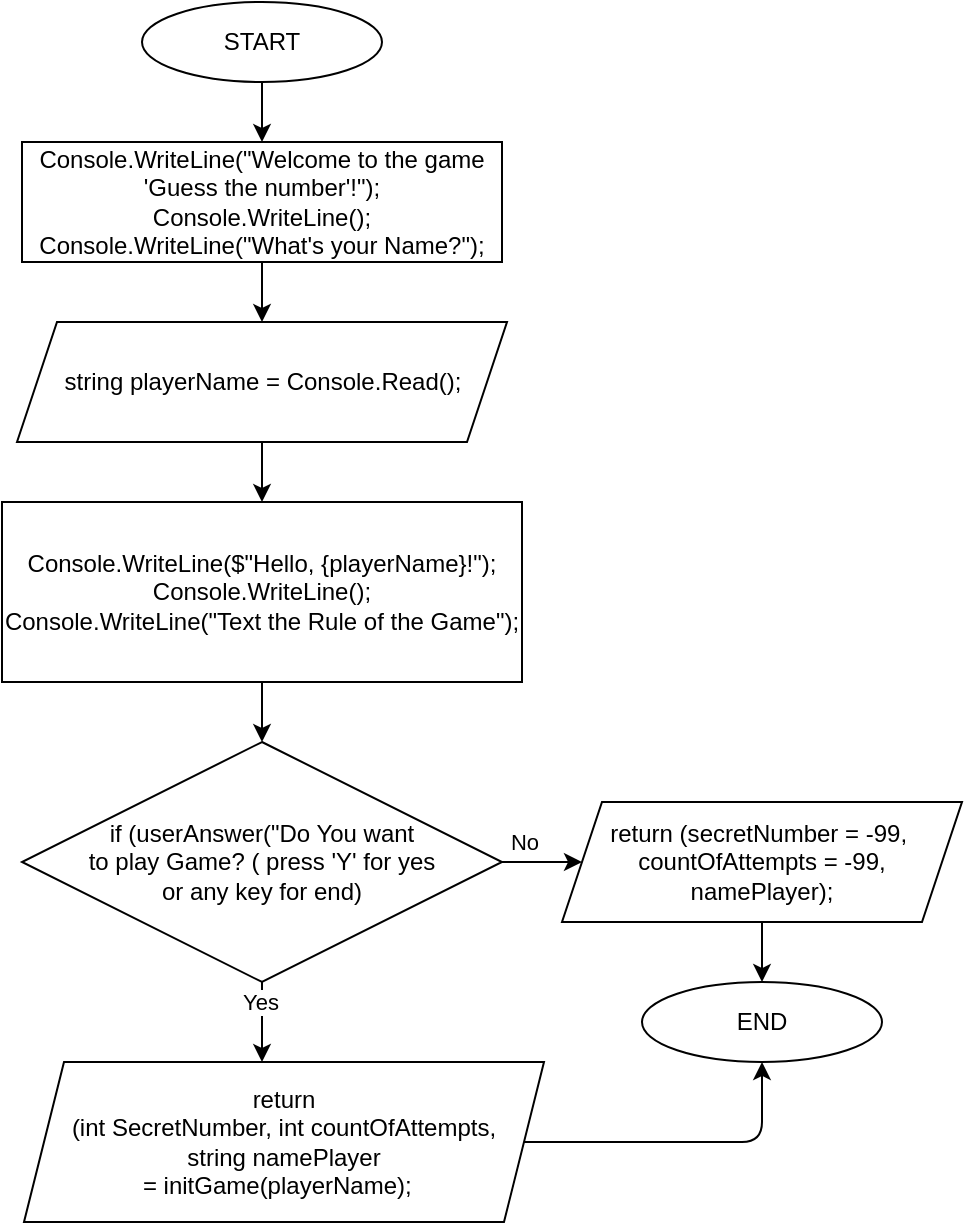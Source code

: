 <mxfile>
    <diagram id="BYTQIHUX-2Bkw9GfKj4o" name="Страница 1">
        <mxGraphModel dx="836" dy="355" grid="1" gridSize="10" guides="1" tooltips="1" connect="1" arrows="1" fold="1" page="1" pageScale="1" pageWidth="827" pageHeight="1169" math="0" shadow="0">
            <root>
                <mxCell id="0"/>
                <mxCell id="1" parent="0"/>
                <mxCell id="7" style="edgeStyle=none;html=1;" parent="1" target="4" edge="1">
                    <mxGeometry relative="1" as="geometry">
                        <mxPoint x="379" y="270" as="sourcePoint"/>
                    </mxGeometry>
                </mxCell>
                <mxCell id="3" value="" style="rounded=0;whiteSpace=wrap;html=1;" parent="1" vertex="1">
                    <mxGeometry x="319" y="310" width="120" height="60" as="geometry"/>
                </mxCell>
                <mxCell id="8" style="edgeStyle=none;html=1;entryX=0.5;entryY=0;entryDx=0;entryDy=0;" parent="1" source="4" target="5" edge="1">
                    <mxGeometry relative="1" as="geometry"/>
                </mxCell>
                <mxCell id="4" value="Console.WriteLine(&quot;Welcome to the game '&lt;span class=&quot;VIiyi&quot; lang=&quot;en&quot;&gt;Guess the number'!&quot;);&lt;br&gt;Console.WriteLine(&lt;span class=&quot;VIiyi&quot; lang=&quot;en&quot;&gt;);&lt;br&gt;&lt;/span&gt;Console.WriteLine(&quot;What's your Name?&lt;span class=&quot;VIiyi&quot; lang=&quot;en&quot;&gt;&quot;);&lt;/span&gt;&lt;br&gt;&lt;/span&gt;" style="rounded=0;whiteSpace=wrap;html=1;" parent="1" vertex="1">
                    <mxGeometry x="259" y="310" width="240" height="60" as="geometry"/>
                </mxCell>
                <mxCell id="9" style="edgeStyle=none;html=1;entryX=0.5;entryY=0;entryDx=0;entryDy=0;" parent="1" source="5" target="6" edge="1">
                    <mxGeometry relative="1" as="geometry"/>
                </mxCell>
                <mxCell id="5" value="string playerName = Console.Read();" style="shape=parallelogram;perimeter=parallelogramPerimeter;whiteSpace=wrap;html=1;fixedSize=1;" parent="1" vertex="1">
                    <mxGeometry x="256.5" y="400" width="245" height="60" as="geometry"/>
                </mxCell>
                <mxCell id="6" value="&lt;span&gt;Console.WriteLine($&quot;Hello, {&lt;/span&gt;playerName&lt;span&gt;}!&lt;/span&gt;&lt;span class=&quot;VIiyi&quot; lang=&quot;en&quot;&gt;&quot;);&lt;br&gt;Console.WriteLine(&lt;span class=&quot;VIiyi&quot; lang=&quot;en&quot;&gt;);&lt;br&gt;&lt;/span&gt;Console.WriteLine(&quot;Text the Rule of the Game&lt;span class=&quot;VIiyi&quot; lang=&quot;en&quot;&gt;&quot;);&lt;/span&gt;&lt;/span&gt;" style="rounded=0;whiteSpace=wrap;html=1;" parent="1" vertex="1">
                    <mxGeometry x="249" y="490" width="260" height="90" as="geometry"/>
                </mxCell>
                <mxCell id="10" style="edgeStyle=none;html=1;entryX=0.5;entryY=0;entryDx=0;entryDy=0;" parent="1" edge="1">
                    <mxGeometry relative="1" as="geometry">
                        <mxPoint x="379" y="580" as="sourcePoint"/>
                        <mxPoint x="379" y="610" as="targetPoint"/>
                    </mxGeometry>
                </mxCell>
                <mxCell id="14" style="edgeStyle=none;html=1;" parent="1" source="13" edge="1">
                    <mxGeometry relative="1" as="geometry">
                        <mxPoint x="539" y="670" as="targetPoint"/>
                    </mxGeometry>
                </mxCell>
                <mxCell id="17" value="No" style="edgeLabel;html=1;align=center;verticalAlign=middle;resizable=0;points=[];" parent="14" vertex="1" connectable="0">
                    <mxGeometry x="-0.583" relative="1" as="geometry">
                        <mxPoint x="2" y="-10" as="offset"/>
                    </mxGeometry>
                </mxCell>
                <mxCell id="15" style="edgeStyle=none;html=1;" parent="1" source="13" edge="1">
                    <mxGeometry relative="1" as="geometry">
                        <mxPoint x="379" y="770" as="targetPoint"/>
                    </mxGeometry>
                </mxCell>
                <mxCell id="16" value="Yes" style="edgeLabel;html=1;align=center;verticalAlign=middle;resizable=0;points=[];" parent="15" vertex="1" connectable="0">
                    <mxGeometry x="-0.5" y="-1" relative="1" as="geometry">
                        <mxPoint as="offset"/>
                    </mxGeometry>
                </mxCell>
                <mxCell id="13" value="if (userAnswer(&quot;Do You want &lt;br&gt;to play Game? ( press 'Y' for yes &lt;br&gt;or any key for end)" style="rhombus;whiteSpace=wrap;html=1;" parent="1" vertex="1">
                    <mxGeometry x="259" y="610" width="240" height="120" as="geometry"/>
                </mxCell>
                <mxCell id="19" style="edgeStyle=none;html=1;" parent="1" source="18" edge="1">
                    <mxGeometry relative="1" as="geometry">
                        <mxPoint x="629" y="730" as="targetPoint"/>
                    </mxGeometry>
                </mxCell>
                <mxCell id="18" value="&lt;font style=&quot;font-size: 12px&quot;&gt;return (s&lt;span style=&quot;background-color: rgb(255 , 255 , 255)&quot;&gt;ecretNumber = -99,&amp;nbsp;&lt;br&gt;&lt;/span&gt;&lt;span style=&quot;background-color: rgb(255 , 255 , 255)&quot;&gt;countOfAttempts = -99,&lt;br&gt;namePlayer);&lt;/span&gt;&lt;/font&gt;" style="shape=parallelogram;perimeter=parallelogramPerimeter;whiteSpace=wrap;html=1;fixedSize=1;" parent="1" vertex="1">
                    <mxGeometry x="529" y="640" width="200" height="60" as="geometry"/>
                </mxCell>
                <mxCell id="23" style="edgeStyle=none;html=1;entryX=0.5;entryY=1;entryDx=0;entryDy=0;exitX=1;exitY=0.5;exitDx=0;exitDy=0;" parent="1" target="24" edge="1" source="21">
                    <mxGeometry relative="1" as="geometry">
                        <mxPoint x="520" y="844" as="sourcePoint"/>
                        <Array as="points">
                            <mxPoint x="629" y="810"/>
                        </Array>
                        <mxPoint x="629" y="760" as="targetPoint"/>
                    </mxGeometry>
                </mxCell>
                <mxCell id="21" value="&lt;font style=&quot;font-size: 12px&quot;&gt;&lt;span style=&quot;background-color: rgb(255 , 255 , 255)&quot;&gt;return &lt;br&gt;(int SecretNumber, int&amp;nbsp;&lt;/span&gt;&lt;span style=&quot;background-color: rgb(255 , 255 , 255)&quot;&gt;countOfAttempts,&lt;/span&gt;&lt;br&gt;&lt;span style=&quot;background-color: rgb(255 , 255 , 255)&quot;&gt;string namePlayer&lt;/span&gt;&lt;span style=&quot;background-color: rgb(255 , 255 , 255)&quot;&gt;&lt;br&gt;= initGame&lt;/span&gt;&lt;span style=&quot;background-color: rgb(255 , 255 , 255)&quot;&gt;(playerName);&amp;nbsp;&lt;/span&gt;&lt;span style=&quot;background-color: rgb(255 , 255 , 255)&quot;&gt;&amp;nbsp;&lt;br&gt;&lt;/span&gt;&lt;/font&gt;" style="shape=parallelogram;perimeter=parallelogramPerimeter;whiteSpace=wrap;html=1;fixedSize=1;" parent="1" vertex="1">
                    <mxGeometry x="260" y="770" width="260" height="80" as="geometry"/>
                </mxCell>
                <mxCell id="24" value="END" style="ellipse;whiteSpace=wrap;html=1;" parent="1" vertex="1">
                    <mxGeometry x="569" y="730" width="120" height="40" as="geometry"/>
                </mxCell>
                <mxCell id="25" value="START" style="ellipse;whiteSpace=wrap;html=1;" parent="1" vertex="1">
                    <mxGeometry x="319" y="240" width="120" height="40" as="geometry"/>
                </mxCell>
            </root>
        </mxGraphModel>
    </diagram>
</mxfile>